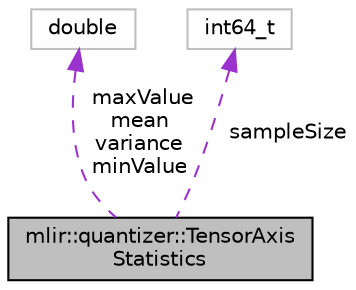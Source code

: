 digraph "mlir::quantizer::TensorAxisStatistics"
{
  bgcolor="transparent";
  edge [fontname="Helvetica",fontsize="10",labelfontname="Helvetica",labelfontsize="10"];
  node [fontname="Helvetica",fontsize="10",shape=record];
  Node1 [label="mlir::quantizer::TensorAxis\lStatistics",height=0.2,width=0.4,color="black", fillcolor="grey75", style="filled", fontcolor="black"];
  Node2 -> Node1 [dir="back",color="darkorchid3",fontsize="10",style="dashed",label=" maxValue\nmean\nvariance\nminValue" ,fontname="Helvetica"];
  Node2 [label="double",height=0.2,width=0.4,color="grey75"];
  Node3 -> Node1 [dir="back",color="darkorchid3",fontsize="10",style="dashed",label=" sampleSize" ,fontname="Helvetica"];
  Node3 [label="int64_t",height=0.2,width=0.4,color="grey75"];
}
